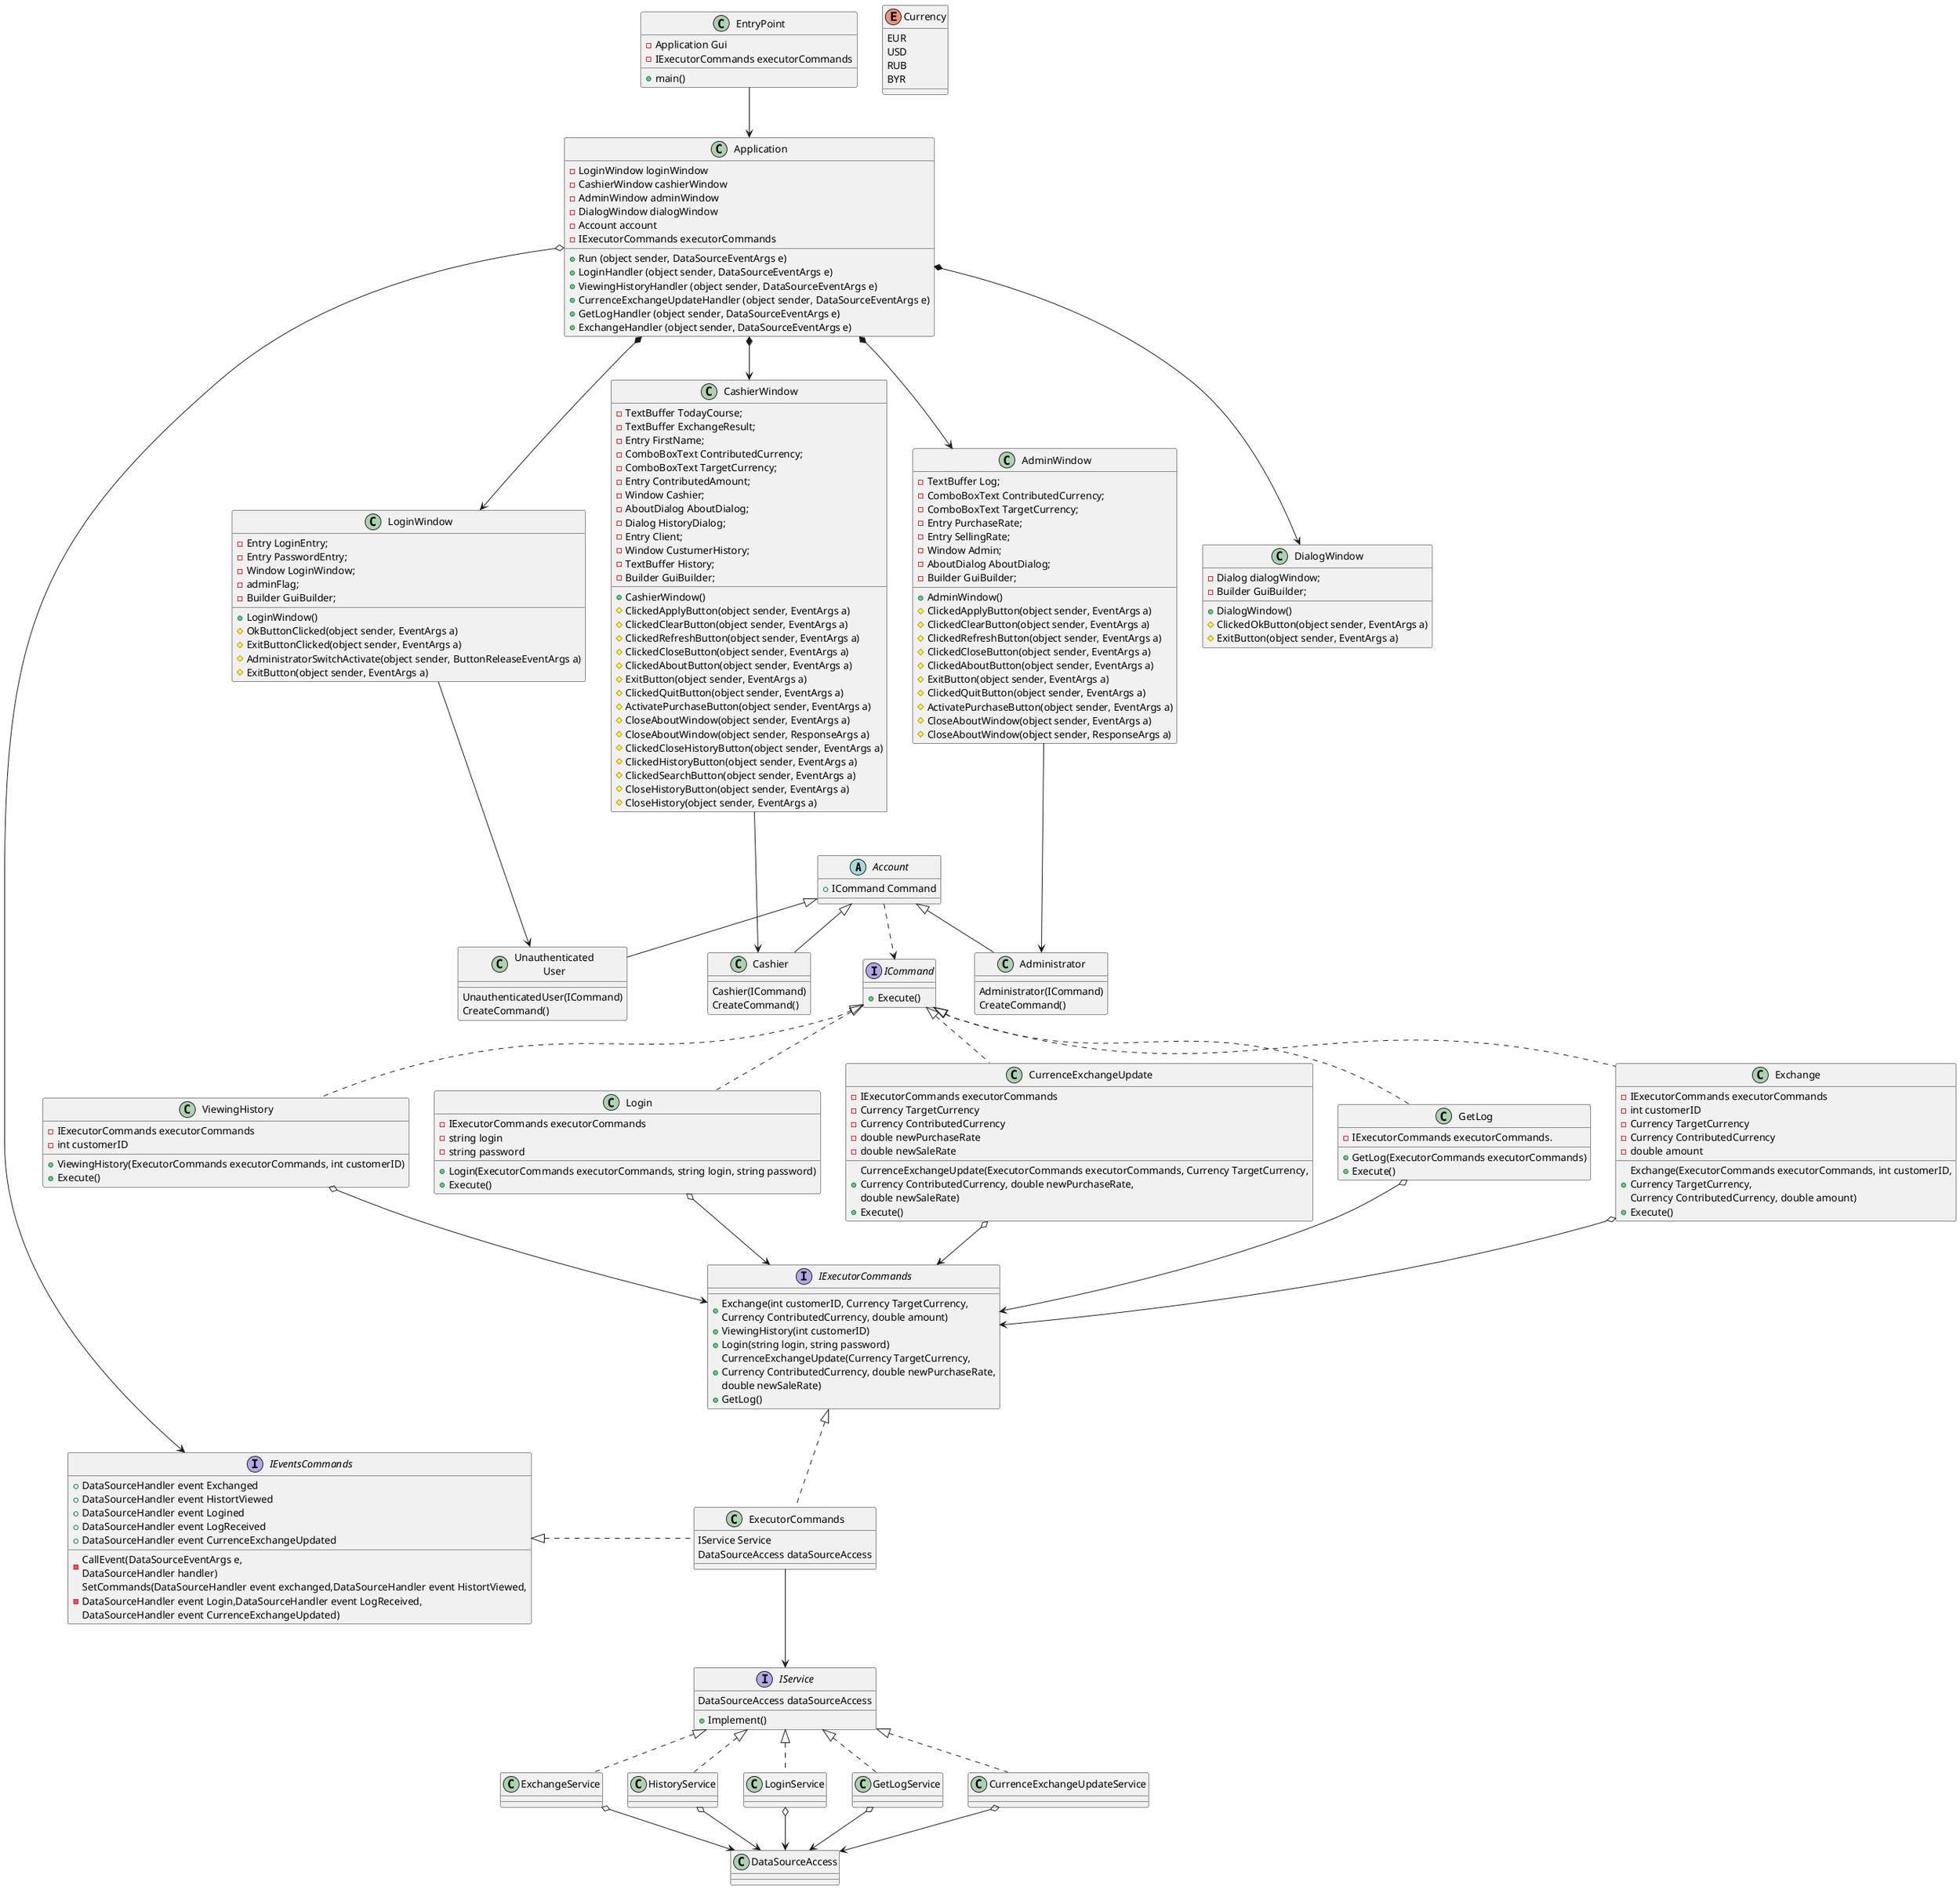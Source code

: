 @startuml
abstract class Account
class Unauthenticated\nUser
class Cashier
class Administrator
class Exchange
class ViewingHistory
class Login
class CurrenceExchangeUpdate
class GetLog
class ExecutorCommands
class EntryPoint
class Application
class LoginWindow
class CashierWindow
class AdminWindow
class DialogWindow
class ExchangeService
class HistoryService
class LoginService
class GetLogService
class CurrenceExchangeUpdateService
class DataSourceAccess
interface ICommand
interface IService
interface IExecutorCommands
interface IEventsCommands

enum Currency 
{
    EUR
    USD
    RUB
    BYR
}

class EntryPoint
{
    -Application Gui
    -IExecutorCommands executorCommands
    
    +main()
}

interface ICommand
{
    +Execute()
}

class ViewingHistory
{
    -IExecutorCommands executorCommands
    -int customerID
    
    +ViewingHistory(ExecutorCommands executorCommands, int customerID)
    +Execute()
}

class Exchange
{
    -IExecutorCommands executorCommands
    -int customerID
    -Currency TargetCurrency
    -Currency ContributedCurrency
    -double amount
    
    +Exchange(ExecutorCommands executorCommands, int customerID,\nCurrency TargetCurrency,\nCurrency ContributedCurrency, double amount)
    +Execute()
}

class GetLog
{
    -IExecutorCommands executorCommands.
    
    +GetLog(ExecutorCommands executorCommands)
    +Execute()
}

class CurrenceExchangeUpdate
{
    -IExecutorCommands executorCommands
    -Currency TargetCurrency
    -Currency ContributedCurrency
    -double newPurchaseRate
    -double newSaleRate
    
    +CurrenceExchangeUpdate(ExecutorCommands executorCommands, Currency TargetCurrency,\nCurrency ContributedCurrency, double newPurchaseRate,\ndouble newSaleRate)
    +Execute()
}

class Login
{
    -IExecutorCommands executorCommands
    -string login
    -string password
    
    +Login(ExecutorCommands executorCommands, string login, string password)
    +Execute()
}

abstract class Account
{
    +ICommand Сommand
}

class Application
{
    -LoginWindow loginWindow
    -CashierWindow cashierWindow
    -AdminWindow adminWindow
    -DialogWindow dialogWindow
    -Account account
    -IExecutorCommands executorCommands
    
    +Run (object sender, DataSourceEventArgs e)
    +LoginHandler (object sender, DataSourceEventArgs e)
    +ViewingHistoryHandler (object sender, DataSourceEventArgs e)
    +CurrenceExchangeUpdateHandler (object sender, DataSourceEventArgs e)
    +GetLogHandler (object sender, DataSourceEventArgs e)
    +ExchangeHandler (object sender, DataSourceEventArgs e)
}

class Unauthenticated\nUser
{
    UnauthenticatedUser(ICommand)
    CreateCommand()
}

class Cashier
{
    Cashier(ICommand)
    CreateCommand()
}

class Administrator
{
    Administrator(ICommand)
    CreateCommand()
}

class LoginWindow
{        
    -Entry LoginEntry;
    -Entry PasswordEntry;
    -Window LoginWindow;
    -adminFlag;
    -Builder GuiBuilder;
    
    +LoginWindow()
    #OkButtonClicked(object sender, EventArgs a)
    #ExitButtonClicked(object sender, EventArgs a)
    #AdministratorSwitchActivate(object sender, ButtonReleaseEventArgs a)
    #ExitButton(object sender, EventArgs a)
}

class CashierWindow
{
    -TextBuffer TodayCourse;
    -TextBuffer ExchangeResult;
    -Entry FirstName;
    -ComboBoxText ContributedСurrency;
    -ComboBoxText TargetCurrency;
    -Entry ContributedAmount;
    -Window Cashier;
    -AboutDialog AboutDialog;
    -Dialog HistoryDialog;
    -Entry Client;
    -Window CustumerHistory;
    -TextBuffer History;
    -Builder GuiBuilder;
    
    +CashierWindow()
    #ClickedApplyButton(object sender, EventArgs a)
    #ClickedClearButton(object sender, EventArgs a)
    #ClickedRefreshButton(object sender, EventArgs a) 
    #ClickedCloseButton(object sender, EventArgs a)
    #ClickedAboutButton(object sender, EventArgs a)
    #ExitButton(object sender, EventArgs a)
    #ClickedQuitButton(object sender, EventArgs a)
    #ActivatePurchaseButton(object sender, EventArgs a)
    #CloseAboutWindow(object sender, EventArgs a)   
    #CloseAboutWindow(object sender, ResponseArgs a)   
    #ClickedCloseHistoryButton(object sender, EventArgs a)    
    #ClickedHistoryButton(object sender, EventArgs a)    
    #ClickedSearchButton(object sender, EventArgs a)    
    #CloseHistoryButton(object sender, EventArgs a)    
    #CloseHistory(object sender, EventArgs a)
}

class AdminWindow
{
    -TextBuffer Log;
    -ComboBoxText ContributedСurrency;
    -ComboBoxText TargetCurrency;
    -Entry PurchaseRate;
    -Entry SellingRate;
    -Window Admin;
    -AboutDialog AboutDialog;
    -Builder GuiBuilder;
            
    +AdminWindow()
    #ClickedApplyButton(object sender, EventArgs a)
    #ClickedClearButton(object sender, EventArgs a)
    #ClickedRefreshButton(object sender, EventArgs a)
    #ClickedCloseButton(object sender, EventArgs a)
    #ClickedAboutButton(object sender, EventArgs a)
    #ExitButton(object sender, EventArgs a)
    #ClickedQuitButton(object sender, EventArgs a)
    #ActivatePurchaseButton(object sender, EventArgs a)
    #CloseAboutWindow(object sender, EventArgs a)
    #CloseAboutWindow(object sender, ResponseArgs a)
}

interface IService
{
    DataSourceAccess dataSourceAccess
    
    +Implement()
}

class ExecutorCommands
{
    IService Service
    DataSourceAccess dataSourceAccess
}

interface IExecutorCommands
{
    +Exchange(int customerID, Currency TargetCurrency,\nCurrency ContributedCurrency, double amount)
    +ViewingHistory(int customerID)
    +Login(string login, string password)
    +CurrenceExchangeUpdate(Currency TargetCurrency,\nCurrency ContributedCurrency, double newPurchaseRate,\ndouble newSaleRate)
    +GetLog()
}

interface IEventsCommands
{
    +DataSourceHandler event Exchanged
    +DataSourceHandler event HistortViewed
    +DataSourceHandler event Logined
    +DataSourceHandler event LogReceived
    +DataSourceHandler event CurrenceExchangeUpdated
    
    -CallEvent(DataSourceEventArgs e,\nDataSourceHandler handler)
    -SetCommands(DataSourceHandler event exchanged,DataSourceHandler event HistortViewed,\nDataSourceHandler event Login,DataSourceHandler event LogReceived,\nDataSourceHandler event CurrenceExchangeUpdated)
}

class DialogWindow
{
    -Dialog dialogWindow;
    -Builder GuiBuilder;
    
    +DialogWindow()
    #ClickedOkButton(object sender, EventArgs a)
    #ExitButton(object sender, EventArgs a)
}

IExecutorCommands <|.. ExecutorCommands
IEventsCommands <|. ExecutorCommands

ExecutorCommands --> IService

Account ..> ICommand

IService <|.. ExchangeService
IService <|.. HistoryService
IService <|.. LoginService
IService <|.. GetLogService
IService <|.. CurrenceExchangeUpdateService

ExchangeService o--> DataSourceAccess
HistoryService o--> DataSourceAccess
LoginService o--> DataSourceAccess
GetLogService o--> DataSourceAccess
CurrenceExchangeUpdateService o--> DataSourceAccess

Account <|-- Unauthenticated\nUser
Account <|-- Cashier
Account <|-- Administrator

ICommand <|.. Login
ICommand <|.. CurrenceExchangeUpdate
ICommand <|.. GetLog
ICommand <|.. Exchange
ICommand <|.. ViewingHistory

Login o--> IExecutorCommands
CurrenceExchangeUpdate o--> IExecutorCommands
GetLog o--> IExecutorCommands
Exchange o--> IExecutorCommands
ViewingHistory o--> IExecutorCommands

EntryPoint --> Application
Application o-------> IEventsCommands
Application *--> LoginWindow 
Application *--> AdminWindow
Application *--> DialogWindow
Application *--> CashierWindow

CashierWindow ---> Cashier 
LoginWindow ---> Unauthenticated\nUser
AdminWindow ---> Administrator

@enduml
